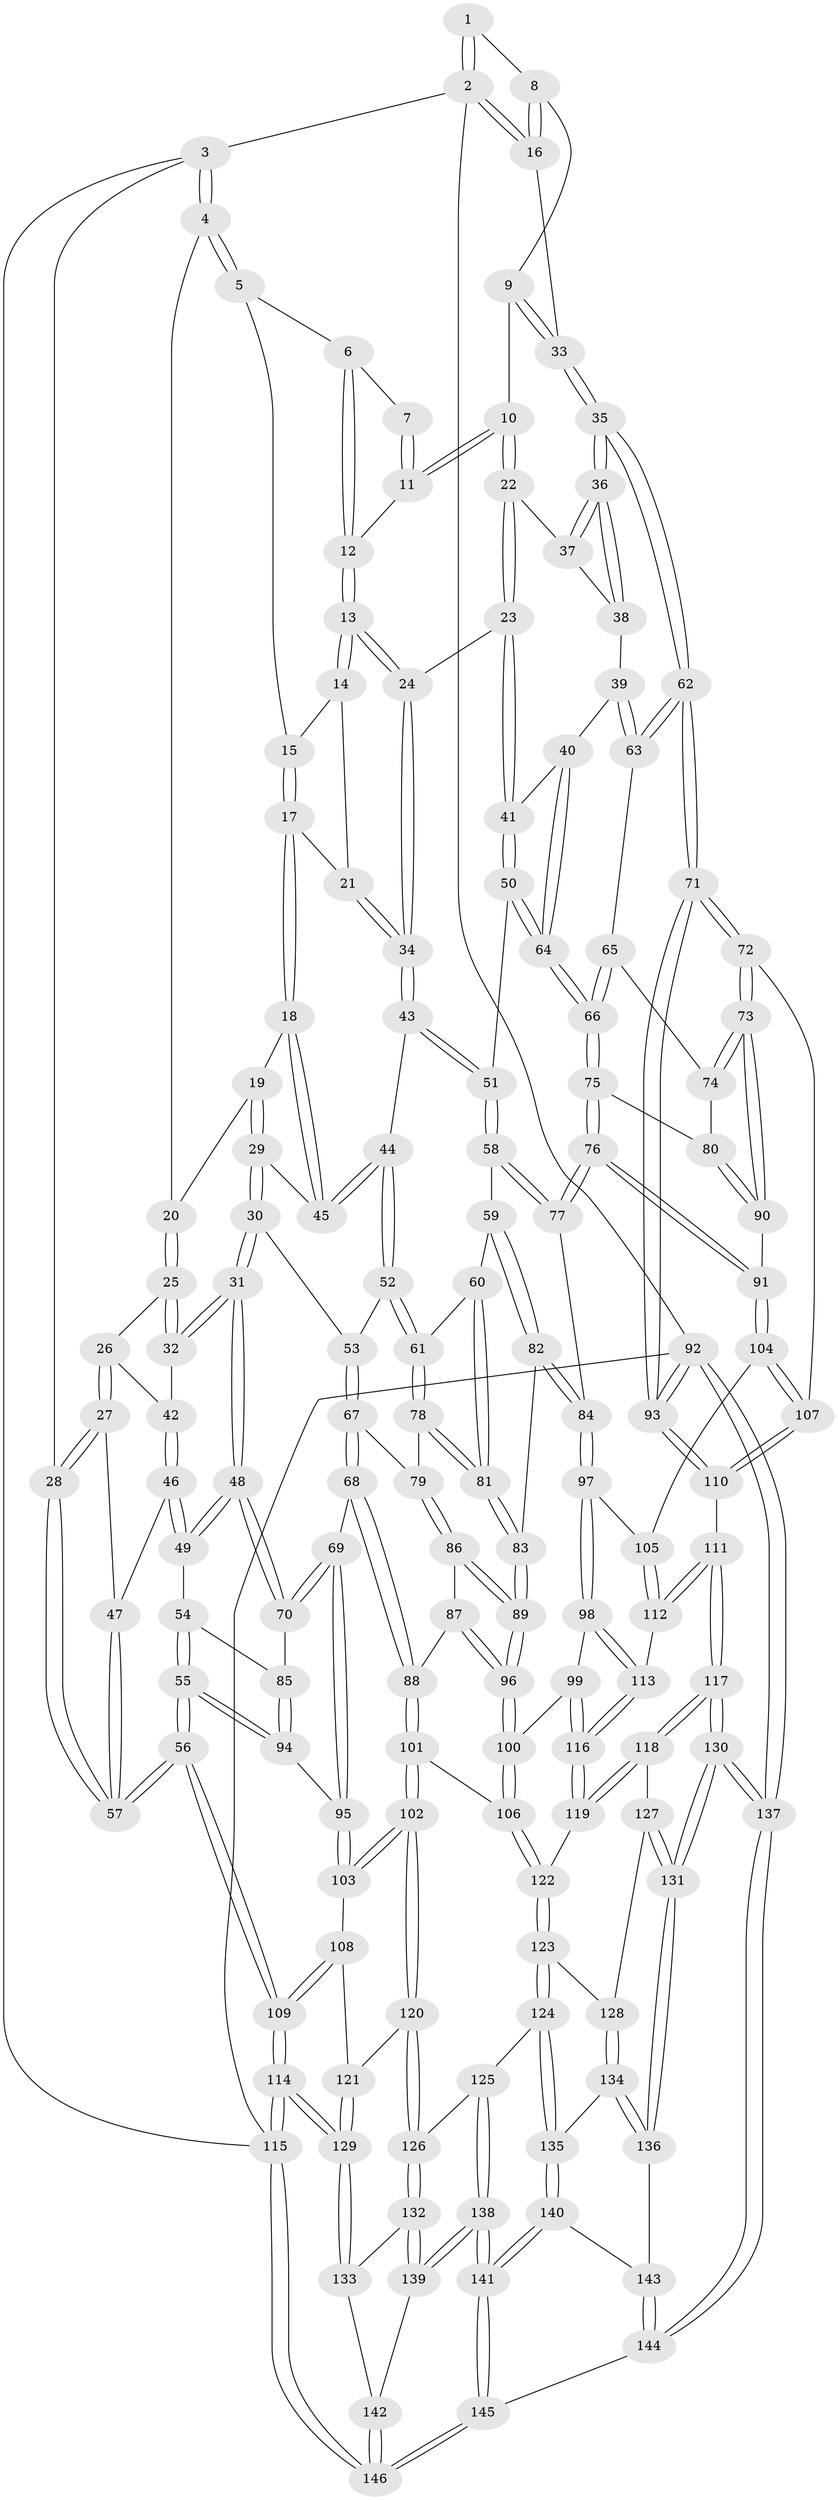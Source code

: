// coarse degree distribution, {3: 0.3050847457627119, 4: 0.6101694915254238, 5: 0.06779661016949153, 2: 0.01694915254237288}
// Generated by graph-tools (version 1.1) at 2025/38/03/04/25 23:38:33]
// undirected, 146 vertices, 362 edges
graph export_dot {
  node [color=gray90,style=filled];
  1 [pos="+0.8833645229145953+0"];
  2 [pos="+1+0"];
  3 [pos="+0+0"];
  4 [pos="+0.28094698353374215+0"];
  5 [pos="+0.5015304564597785+0"];
  6 [pos="+0.7326225269500793+0"];
  7 [pos="+0.7380939477502696+0"];
  8 [pos="+0.9600897020648688+0.08553717042420265"];
  9 [pos="+0.9032081983795262+0.1393095074564261"];
  10 [pos="+0.8944306504969564+0.14506534071871752"];
  11 [pos="+0.8756811669114821+0.12417661305569214"];
  12 [pos="+0.7205461497080599+0.10963240385323487"];
  13 [pos="+0.7066150048572607+0.14585767217106047"];
  14 [pos="+0.6440863798727431+0.13283032780087303"];
  15 [pos="+0.5793224906233437+0.10061702873904174"];
  16 [pos="+1+0.10715086427945889"];
  17 [pos="+0.5337307854762307+0.1942023956870784"];
  18 [pos="+0.5253567344864131+0.20031541552573182"];
  19 [pos="+0.32410926212070873+0"];
  20 [pos="+0.2869348437371437+0"];
  21 [pos="+0.5859374433055542+0.19495069353068745"];
  22 [pos="+0.8943642995341778+0.14548297354408887"];
  23 [pos="+0.7879810383649719+0.2237859030763618"];
  24 [pos="+0.7144688445912349+0.18969305915766219"];
  25 [pos="+0.24218048878852502+0.09756053264865787"];
  26 [pos="+0.04234174038195429+0.1605876128802085"];
  27 [pos="+0+0.050217475895054556"];
  28 [pos="+0+0.007801274663683191"];
  29 [pos="+0.4181044313929626+0.24509383724209716"];
  30 [pos="+0.3418933458945044+0.3317298024794785"];
  31 [pos="+0.3124504905713236+0.33650786610983086"];
  32 [pos="+0.23002291390490037+0.14917132219514337"];
  33 [pos="+1+0.23440867343039523"];
  34 [pos="+0.6789305219116674+0.22749958411844998"];
  35 [pos="+1+0.2606151075899978"];
  36 [pos="+1+0.25751254396160295"];
  37 [pos="+0.9219186055480064+0.19742167862879592"];
  38 [pos="+0.9041514501665823+0.3123375538584837"];
  39 [pos="+0.9034252164938069+0.31320321159058173"];
  40 [pos="+0.8888900276032998+0.3159285524078986"];
  41 [pos="+0.7924117745892093+0.23700841980407786"];
  42 [pos="+0.15697286068304425+0.20598555175370742"];
  43 [pos="+0.6602608952509308+0.27569861832278053"];
  44 [pos="+0.5448016900279642+0.3037188719091264"];
  45 [pos="+0.5150055506750724+0.23742900847200077"];
  46 [pos="+0.09946363761741203+0.2806658362447152"];
  47 [pos="+0.09248089645136602+0.279802658957045"];
  48 [pos="+0.25589542109396823+0.41792804925447413"];
  49 [pos="+0.15181856248795594+0.4004435330218752"];
  50 [pos="+0.7400940831182518+0.38079348710553784"];
  51 [pos="+0.7205959414248758+0.382336854659977"];
  52 [pos="+0.5251943355101618+0.3812277120803232"];
  53 [pos="+0.455143086732869+0.3786782076048499"];
  54 [pos="+0.10405689717155722+0.43281968367629275"];
  55 [pos="+0+0.553791349030567"];
  56 [pos="+0+0.5592342480330152"];
  57 [pos="+0+0.48471916944660953"];
  58 [pos="+0.6649118120871318+0.4316637867941898"];
  59 [pos="+0.6610593396056502+0.4315661550905925"];
  60 [pos="+0.610665898693669+0.41797172506832336"];
  61 [pos="+0.525724463316752+0.3820489471104835"];
  62 [pos="+1+0.3691190041988817"];
  63 [pos="+0.956803023729163+0.39065935864631424"];
  64 [pos="+0.803306474150455+0.40275950494303364"];
  65 [pos="+0.9465816730987833+0.4125318792450232"];
  66 [pos="+0.8165877455343622+0.42652645948395257"];
  67 [pos="+0.40293294054731116+0.48538092493329443"];
  68 [pos="+0.3084289382679358+0.5135432824583124"];
  69 [pos="+0.2985901199819015+0.502586441935203"];
  70 [pos="+0.2639250029436042+0.44177817807260816"];
  71 [pos="+1+0.6072864847809368"];
  72 [pos="+1+0.6028170340390829"];
  73 [pos="+1+0.5775299645142972"];
  74 [pos="+0.9457813942725928+0.44756011517791966"];
  75 [pos="+0.8310482845296498+0.48125850144257126"];
  76 [pos="+0.7816616087293484+0.5681253347846399"];
  77 [pos="+0.6888011580297745+0.5060294847695541"];
  78 [pos="+0.5128596083289283+0.446373087202413"];
  79 [pos="+0.4648192331737895+0.5038720950831759"];
  80 [pos="+0.8522577689217202+0.48620058525258053"];
  81 [pos="+0.5578504430924393+0.5315545397958549"];
  82 [pos="+0.567448243908477+0.5571584520070054"];
  83 [pos="+0.5647354473227663+0.5564644283546479"];
  84 [pos="+0.6175055422659517+0.5904687834621245"];
  85 [pos="+0.15644881904785518+0.5494995189412997"];
  86 [pos="+0.4712314990228951+0.5340260088583233"];
  87 [pos="+0.4372573804093253+0.5673659002414344"];
  88 [pos="+0.3245920575560982+0.5679581155699668"];
  89 [pos="+0.5310225884516664+0.569310520590305"];
  90 [pos="+0.9467622586209068+0.5521992973991633"];
  91 [pos="+0.7852316438214788+0.5985946841693587"];
  92 [pos="+1+1"];
  93 [pos="+1+0.9917774307009153"];
  94 [pos="+0.126156172242258+0.613685188741339"];
  95 [pos="+0.13850946644667553+0.6219970986731548"];
  96 [pos="+0.4828110655812376+0.6584029905238111"];
  97 [pos="+0.6332571626124619+0.631044863510375"];
  98 [pos="+0.6332224479641871+0.6311168762276144"];
  99 [pos="+0.5229299281132812+0.6827911079397084"];
  100 [pos="+0.4790081554176467+0.6820824759601062"];
  101 [pos="+0.3206294272945893+0.6449740199504995"];
  102 [pos="+0.2402048818210445+0.7151586334097295"];
  103 [pos="+0.1570917067583595+0.6448475029531411"];
  104 [pos="+0.7845060542024225+0.6059973939319662"];
  105 [pos="+0.6926225049186352+0.6303139039416825"];
  106 [pos="+0.4536391770017534+0.7050481235795156"];
  107 [pos="+0.8486640762394534+0.7254658452500136"];
  108 [pos="+0.08189103729099559+0.7322208379222108"];
  109 [pos="+0+0.6893374209848858"];
  110 [pos="+0.8419684418123339+0.7485640442122308"];
  111 [pos="+0.8153807659876393+0.7879925671573729"];
  112 [pos="+0.7081755218318405+0.7206830337996922"];
  113 [pos="+0.6395075986113503+0.7084356861123489"];
  114 [pos="+0+0.988536889991986"];
  115 [pos="+0+1"];
  116 [pos="+0.6151356927226489+0.7546643129431136"];
  117 [pos="+0.7692365105439835+0.9172530101268654"];
  118 [pos="+0.6241765332265831+0.7911729855064968"];
  119 [pos="+0.6151124709515952+0.7569374125634128"];
  120 [pos="+0.2318975927896859+0.7714626915645086"];
  121 [pos="+0.16724695715599833+0.7852250422488066"];
  122 [pos="+0.4563470759872503+0.7644316033216211"];
  123 [pos="+0.4505650297484804+0.8087724027323138"];
  124 [pos="+0.40118830198790817+0.8409176588321468"];
  125 [pos="+0.3461664053641315+0.8433800916278625"];
  126 [pos="+0.24067444782748107+0.7870936653489476"];
  127 [pos="+0.5450483587550322+0.8243895172877457"];
  128 [pos="+0.48448042426158866+0.8302935285676627"];
  129 [pos="+0+0.9083794653775284"];
  130 [pos="+0.7745950518680478+1"];
  131 [pos="+0.7609514489087073+1"];
  132 [pos="+0.2161301263516075+0.8756307776887928"];
  133 [pos="+0.15573027122834057+0.9304029982303658"];
  134 [pos="+0.5219556622860326+0.908427198039853"];
  135 [pos="+0.4202619953179299+0.94587848319958"];
  136 [pos="+0.5590886773587084+0.9552503607032932"];
  137 [pos="+0.8055282759197608+1"];
  138 [pos="+0.30081803692190096+0.9861189371900002"];
  139 [pos="+0.2740166214685746+0.9687127922543852"];
  140 [pos="+0.4199657205559339+0.9515637041866943"];
  141 [pos="+0.34565432505249316+1"];
  142 [pos="+0.17787418714595749+0.9713157129742637"];
  143 [pos="+0.4798115300394326+0.9645444623403447"];
  144 [pos="+0.39070614353354804+1"];
  145 [pos="+0.3534248985383554+1"];
  146 [pos="+0.12755444369600602+1"];
  1 -- 2;
  1 -- 2;
  1 -- 8;
  2 -- 3;
  2 -- 16;
  2 -- 16;
  2 -- 92;
  3 -- 4;
  3 -- 4;
  3 -- 28;
  3 -- 115;
  4 -- 5;
  4 -- 5;
  4 -- 20;
  5 -- 6;
  5 -- 15;
  6 -- 7;
  6 -- 12;
  6 -- 12;
  7 -- 11;
  7 -- 11;
  8 -- 9;
  8 -- 16;
  8 -- 16;
  9 -- 10;
  9 -- 33;
  9 -- 33;
  10 -- 11;
  10 -- 11;
  10 -- 22;
  10 -- 22;
  11 -- 12;
  12 -- 13;
  12 -- 13;
  13 -- 14;
  13 -- 14;
  13 -- 24;
  13 -- 24;
  14 -- 15;
  14 -- 21;
  15 -- 17;
  15 -- 17;
  16 -- 33;
  17 -- 18;
  17 -- 18;
  17 -- 21;
  18 -- 19;
  18 -- 45;
  18 -- 45;
  19 -- 20;
  19 -- 29;
  19 -- 29;
  20 -- 25;
  20 -- 25;
  21 -- 34;
  21 -- 34;
  22 -- 23;
  22 -- 23;
  22 -- 37;
  23 -- 24;
  23 -- 41;
  23 -- 41;
  24 -- 34;
  24 -- 34;
  25 -- 26;
  25 -- 32;
  25 -- 32;
  26 -- 27;
  26 -- 27;
  26 -- 42;
  27 -- 28;
  27 -- 28;
  27 -- 47;
  28 -- 57;
  28 -- 57;
  29 -- 30;
  29 -- 30;
  29 -- 45;
  30 -- 31;
  30 -- 31;
  30 -- 53;
  31 -- 32;
  31 -- 32;
  31 -- 48;
  31 -- 48;
  32 -- 42;
  33 -- 35;
  33 -- 35;
  34 -- 43;
  34 -- 43;
  35 -- 36;
  35 -- 36;
  35 -- 62;
  35 -- 62;
  36 -- 37;
  36 -- 37;
  36 -- 38;
  36 -- 38;
  37 -- 38;
  38 -- 39;
  39 -- 40;
  39 -- 63;
  39 -- 63;
  40 -- 41;
  40 -- 64;
  40 -- 64;
  41 -- 50;
  41 -- 50;
  42 -- 46;
  42 -- 46;
  43 -- 44;
  43 -- 51;
  43 -- 51;
  44 -- 45;
  44 -- 45;
  44 -- 52;
  44 -- 52;
  46 -- 47;
  46 -- 49;
  46 -- 49;
  47 -- 57;
  47 -- 57;
  48 -- 49;
  48 -- 49;
  48 -- 70;
  48 -- 70;
  49 -- 54;
  50 -- 51;
  50 -- 64;
  50 -- 64;
  51 -- 58;
  51 -- 58;
  52 -- 53;
  52 -- 61;
  52 -- 61;
  53 -- 67;
  53 -- 67;
  54 -- 55;
  54 -- 55;
  54 -- 85;
  55 -- 56;
  55 -- 56;
  55 -- 94;
  55 -- 94;
  56 -- 57;
  56 -- 57;
  56 -- 109;
  56 -- 109;
  58 -- 59;
  58 -- 77;
  58 -- 77;
  59 -- 60;
  59 -- 82;
  59 -- 82;
  60 -- 61;
  60 -- 81;
  60 -- 81;
  61 -- 78;
  61 -- 78;
  62 -- 63;
  62 -- 63;
  62 -- 71;
  62 -- 71;
  63 -- 65;
  64 -- 66;
  64 -- 66;
  65 -- 66;
  65 -- 66;
  65 -- 74;
  66 -- 75;
  66 -- 75;
  67 -- 68;
  67 -- 68;
  67 -- 79;
  68 -- 69;
  68 -- 88;
  68 -- 88;
  69 -- 70;
  69 -- 70;
  69 -- 95;
  69 -- 95;
  70 -- 85;
  71 -- 72;
  71 -- 72;
  71 -- 93;
  71 -- 93;
  72 -- 73;
  72 -- 73;
  72 -- 107;
  73 -- 74;
  73 -- 74;
  73 -- 90;
  73 -- 90;
  74 -- 80;
  75 -- 76;
  75 -- 76;
  75 -- 80;
  76 -- 77;
  76 -- 77;
  76 -- 91;
  76 -- 91;
  77 -- 84;
  78 -- 79;
  78 -- 81;
  78 -- 81;
  79 -- 86;
  79 -- 86;
  80 -- 90;
  80 -- 90;
  81 -- 83;
  81 -- 83;
  82 -- 83;
  82 -- 84;
  82 -- 84;
  83 -- 89;
  83 -- 89;
  84 -- 97;
  84 -- 97;
  85 -- 94;
  85 -- 94;
  86 -- 87;
  86 -- 89;
  86 -- 89;
  87 -- 88;
  87 -- 96;
  87 -- 96;
  88 -- 101;
  88 -- 101;
  89 -- 96;
  89 -- 96;
  90 -- 91;
  91 -- 104;
  91 -- 104;
  92 -- 93;
  92 -- 93;
  92 -- 137;
  92 -- 137;
  92 -- 115;
  93 -- 110;
  93 -- 110;
  94 -- 95;
  95 -- 103;
  95 -- 103;
  96 -- 100;
  96 -- 100;
  97 -- 98;
  97 -- 98;
  97 -- 105;
  98 -- 99;
  98 -- 113;
  98 -- 113;
  99 -- 100;
  99 -- 116;
  99 -- 116;
  100 -- 106;
  100 -- 106;
  101 -- 102;
  101 -- 102;
  101 -- 106;
  102 -- 103;
  102 -- 103;
  102 -- 120;
  102 -- 120;
  103 -- 108;
  104 -- 105;
  104 -- 107;
  104 -- 107;
  105 -- 112;
  105 -- 112;
  106 -- 122;
  106 -- 122;
  107 -- 110;
  107 -- 110;
  108 -- 109;
  108 -- 109;
  108 -- 121;
  109 -- 114;
  109 -- 114;
  110 -- 111;
  111 -- 112;
  111 -- 112;
  111 -- 117;
  111 -- 117;
  112 -- 113;
  113 -- 116;
  113 -- 116;
  114 -- 115;
  114 -- 115;
  114 -- 129;
  114 -- 129;
  115 -- 146;
  115 -- 146;
  116 -- 119;
  116 -- 119;
  117 -- 118;
  117 -- 118;
  117 -- 130;
  117 -- 130;
  118 -- 119;
  118 -- 119;
  118 -- 127;
  119 -- 122;
  120 -- 121;
  120 -- 126;
  120 -- 126;
  121 -- 129;
  121 -- 129;
  122 -- 123;
  122 -- 123;
  123 -- 124;
  123 -- 124;
  123 -- 128;
  124 -- 125;
  124 -- 135;
  124 -- 135;
  125 -- 126;
  125 -- 138;
  125 -- 138;
  126 -- 132;
  126 -- 132;
  127 -- 128;
  127 -- 131;
  127 -- 131;
  128 -- 134;
  128 -- 134;
  129 -- 133;
  129 -- 133;
  130 -- 131;
  130 -- 131;
  130 -- 137;
  130 -- 137;
  131 -- 136;
  131 -- 136;
  132 -- 133;
  132 -- 139;
  132 -- 139;
  133 -- 142;
  134 -- 135;
  134 -- 136;
  134 -- 136;
  135 -- 140;
  135 -- 140;
  136 -- 143;
  137 -- 144;
  137 -- 144;
  138 -- 139;
  138 -- 139;
  138 -- 141;
  138 -- 141;
  139 -- 142;
  140 -- 141;
  140 -- 141;
  140 -- 143;
  141 -- 145;
  141 -- 145;
  142 -- 146;
  142 -- 146;
  143 -- 144;
  143 -- 144;
  144 -- 145;
  145 -- 146;
  145 -- 146;
}
